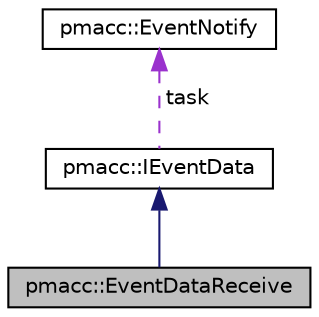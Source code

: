 digraph "pmacc::EventDataReceive"
{
 // LATEX_PDF_SIZE
  edge [fontname="Helvetica",fontsize="10",labelfontname="Helvetica",labelfontsize="10"];
  node [fontname="Helvetica",fontsize="10",shape=record];
  Node1 [label="pmacc::EventDataReceive",height=0.2,width=0.4,color="black", fillcolor="grey75", style="filled", fontcolor="black",tooltip=" "];
  Node2 -> Node1 [dir="back",color="midnightblue",fontsize="10",style="solid",fontname="Helvetica"];
  Node2 [label="pmacc::IEventData",height=0.2,width=0.4,color="black", fillcolor="white", style="filled",URL="$classpmacc_1_1_i_event_data.html",tooltip="Base class for event data."];
  Node3 -> Node2 [dir="back",color="darkorchid3",fontsize="10",style="dashed",label=" task" ,fontname="Helvetica"];
  Node3 [label="pmacc::EventNotify",height=0.2,width=0.4,color="black", fillcolor="white", style="filled",URL="$classpmacc_1_1_event_notify.html",tooltip="Implements an observable."];
}
